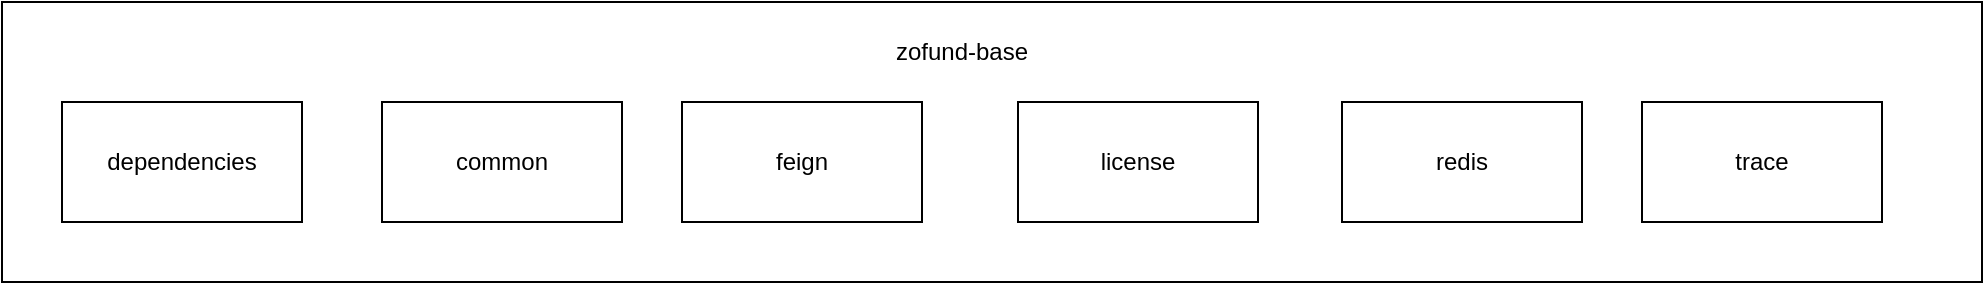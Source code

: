 <mxfile version="22.1.11" type="github">
  <diagram name="第 1 页" id="ZA9Fudyz3t-SFvbErEFT">
    <mxGraphModel dx="2074" dy="1106" grid="1" gridSize="10" guides="1" tooltips="1" connect="1" arrows="1" fold="1" page="1" pageScale="1" pageWidth="827" pageHeight="1169" math="0" shadow="0">
      <root>
        <mxCell id="0" />
        <mxCell id="1" parent="0" />
        <mxCell id="nasRR0GoUym_Kr6uMz3z-8" value="" style="rounded=0;whiteSpace=wrap;html=1;fillColor=none;" vertex="1" parent="1">
          <mxGeometry x="40" y="150" width="990" height="140" as="geometry" />
        </mxCell>
        <mxCell id="nasRR0GoUym_Kr6uMz3z-2" value="dependencies" style="rounded=0;whiteSpace=wrap;html=1;" vertex="1" parent="1">
          <mxGeometry x="70" y="200" width="120" height="60" as="geometry" />
        </mxCell>
        <mxCell id="nasRR0GoUym_Kr6uMz3z-3" value="feign" style="rounded=0;whiteSpace=wrap;html=1;" vertex="1" parent="1">
          <mxGeometry x="380" y="200" width="120" height="60" as="geometry" />
        </mxCell>
        <mxCell id="nasRR0GoUym_Kr6uMz3z-4" value="license" style="rounded=0;whiteSpace=wrap;html=1;" vertex="1" parent="1">
          <mxGeometry x="548" y="200" width="120" height="60" as="geometry" />
        </mxCell>
        <mxCell id="nasRR0GoUym_Kr6uMz3z-5" value="redis" style="rounded=0;whiteSpace=wrap;html=1;" vertex="1" parent="1">
          <mxGeometry x="710" y="200" width="120" height="60" as="geometry" />
        </mxCell>
        <mxCell id="nasRR0GoUym_Kr6uMz3z-6" value="trace" style="rounded=0;whiteSpace=wrap;html=1;" vertex="1" parent="1">
          <mxGeometry x="860" y="200" width="120" height="60" as="geometry" />
        </mxCell>
        <mxCell id="nasRR0GoUym_Kr6uMz3z-9" value="zofund-base" style="text;html=1;strokeColor=none;fillColor=none;align=center;verticalAlign=middle;whiteSpace=wrap;rounded=0;" vertex="1" parent="1">
          <mxGeometry x="470" y="160" width="100" height="30" as="geometry" />
        </mxCell>
        <mxCell id="nasRR0GoUym_Kr6uMz3z-10" value="common" style="rounded=0;whiteSpace=wrap;html=1;" vertex="1" parent="1">
          <mxGeometry x="230" y="200" width="120" height="60" as="geometry" />
        </mxCell>
      </root>
    </mxGraphModel>
  </diagram>
</mxfile>
